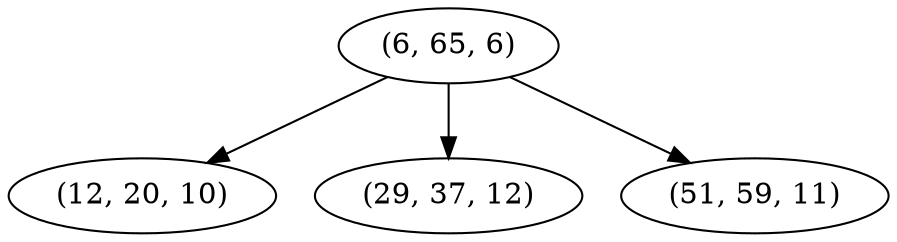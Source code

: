 digraph tree {
    "(6, 65, 6)";
    "(12, 20, 10)";
    "(29, 37, 12)";
    "(51, 59, 11)";
    "(6, 65, 6)" -> "(12, 20, 10)";
    "(6, 65, 6)" -> "(29, 37, 12)";
    "(6, 65, 6)" -> "(51, 59, 11)";
}
